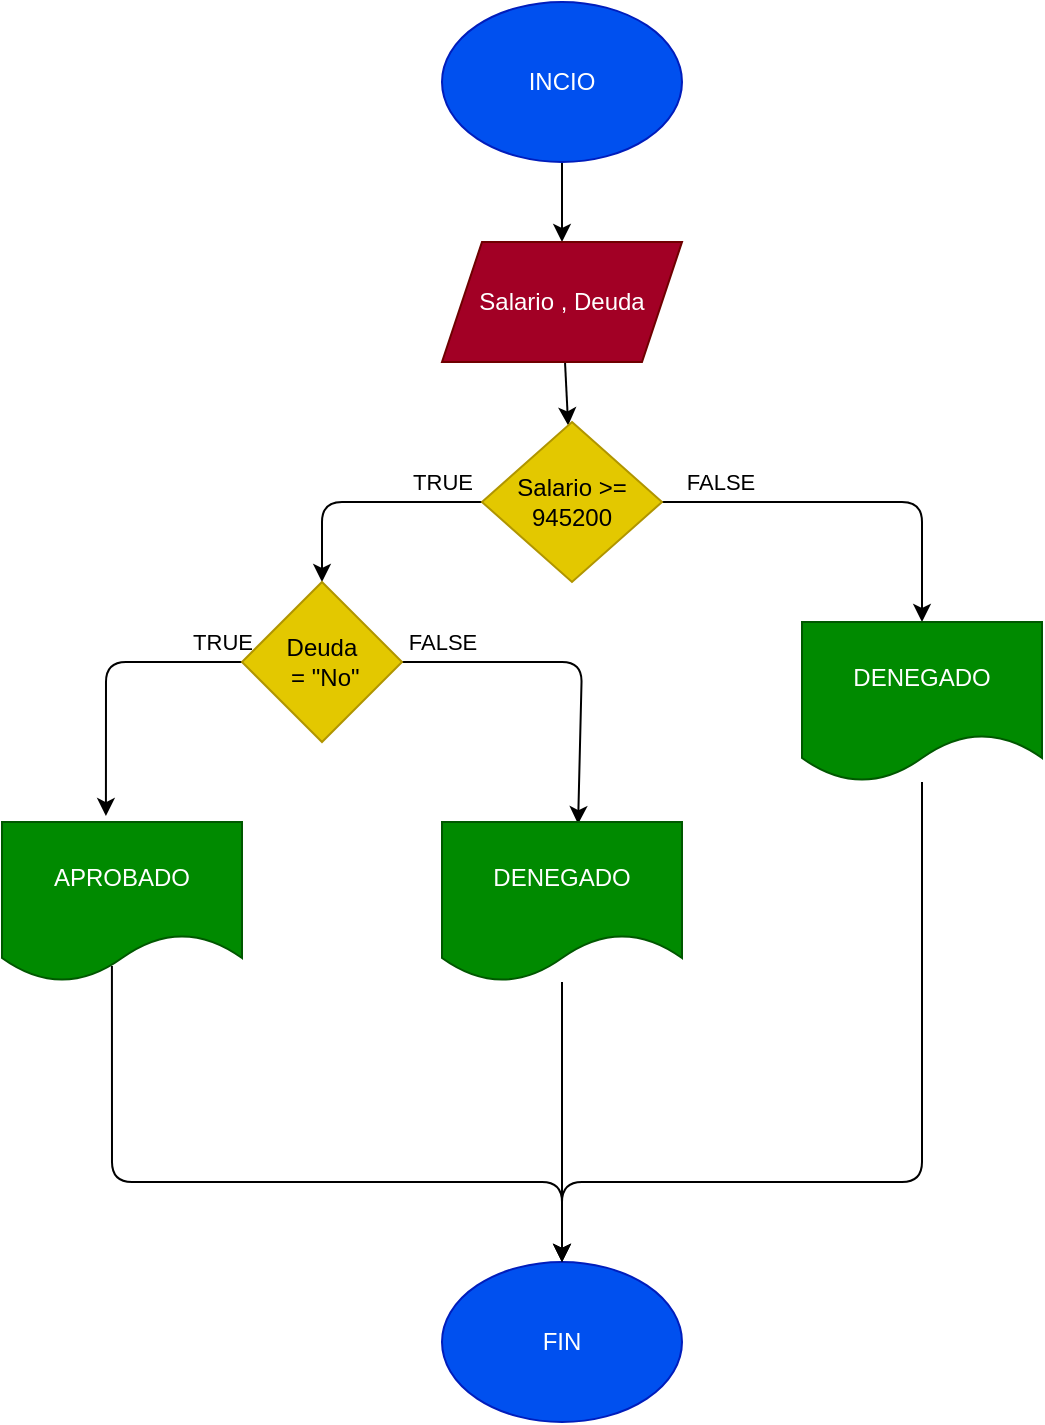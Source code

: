 <mxfile>
    <diagram id="sbjisDclg9KhDGxIQ7yF" name="Página-1">
        <mxGraphModel dx="873" dy="411" grid="1" gridSize="10" guides="1" tooltips="1" connect="1" arrows="1" fold="1" page="1" pageScale="1" pageWidth="827" pageHeight="1169" math="0" shadow="0">
            <root>
                <mxCell id="0"/>
                <mxCell id="1" parent="0"/>
                <mxCell id="4" value="" style="edgeStyle=none;html=1;" edge="1" parent="1" source="2" target="3">
                    <mxGeometry relative="1" as="geometry"/>
                </mxCell>
                <mxCell id="2" value="INCIO" style="ellipse;whiteSpace=wrap;html=1;fillColor=#0050ef;fontColor=#ffffff;strokeColor=#001DBC;" vertex="1" parent="1">
                    <mxGeometry x="390" y="20" width="120" height="80" as="geometry"/>
                </mxCell>
                <mxCell id="6" value="" style="edgeStyle=none;html=1;" edge="1" parent="1" source="3" target="5">
                    <mxGeometry relative="1" as="geometry"/>
                </mxCell>
                <mxCell id="3" value="Salario , Deuda" style="shape=parallelogram;perimeter=parallelogramPerimeter;whiteSpace=wrap;html=1;fixedSize=1;fillColor=#a20025;fontColor=#ffffff;strokeColor=#6F0000;" vertex="1" parent="1">
                    <mxGeometry x="390" y="140" width="120" height="60" as="geometry"/>
                </mxCell>
                <mxCell id="11" value="TRUE" style="edgeStyle=none;html=1;entryX=0.5;entryY=0;entryDx=0;entryDy=0;" edge="1" parent="1" source="5" target="9">
                    <mxGeometry x="-0.667" y="-10" relative="1" as="geometry">
                        <Array as="points">
                            <mxPoint x="330" y="270"/>
                        </Array>
                        <mxPoint as="offset"/>
                    </mxGeometry>
                </mxCell>
                <mxCell id="15" value="FALSE" style="edgeStyle=none;html=1;entryX=0.5;entryY=0;entryDx=0;entryDy=0;" edge="1" parent="1" source="5" target="13">
                    <mxGeometry x="-0.7" y="10" relative="1" as="geometry">
                        <Array as="points">
                            <mxPoint x="630" y="270"/>
                        </Array>
                        <mxPoint as="offset"/>
                    </mxGeometry>
                </mxCell>
                <mxCell id="5" value="Salario &amp;gt;=&lt;br&gt;945200" style="rhombus;whiteSpace=wrap;html=1;fillColor=#e3c800;fontColor=#000000;strokeColor=#B09500;" vertex="1" parent="1">
                    <mxGeometry x="410" y="230" width="90" height="80" as="geometry"/>
                </mxCell>
                <mxCell id="7" value="FIN" style="ellipse;whiteSpace=wrap;html=1;fillColor=#0050ef;fontColor=#ffffff;strokeColor=#001DBC;" vertex="1" parent="1">
                    <mxGeometry x="390" y="650" width="120" height="80" as="geometry"/>
                </mxCell>
                <mxCell id="16" value="FALSE" style="edgeStyle=none;html=1;entryX=0.567;entryY=0.013;entryDx=0;entryDy=0;entryPerimeter=0;" edge="1" parent="1" source="9" target="14">
                    <mxGeometry x="-0.766" y="10" relative="1" as="geometry">
                        <Array as="points">
                            <mxPoint x="460" y="350"/>
                        </Array>
                        <mxPoint as="offset"/>
                    </mxGeometry>
                </mxCell>
                <mxCell id="20" value="TRUE" style="edgeStyle=none;html=1;entryX=0.433;entryY=-0.037;entryDx=0;entryDy=0;entryPerimeter=0;" edge="1" parent="1" source="9" target="19">
                    <mxGeometry x="-0.862" y="-10" relative="1" as="geometry">
                        <Array as="points">
                            <mxPoint x="222" y="350"/>
                        </Array>
                        <mxPoint as="offset"/>
                    </mxGeometry>
                </mxCell>
                <mxCell id="9" value="Deuda&lt;br&gt;&amp;nbsp;= &quot;No&quot;" style="rhombus;whiteSpace=wrap;html=1;fillColor=#e3c800;fontColor=#000000;strokeColor=#B09500;" vertex="1" parent="1">
                    <mxGeometry x="290" y="310" width="80" height="80" as="geometry"/>
                </mxCell>
                <mxCell id="18" style="edgeStyle=none;html=1;entryX=0.5;entryY=0;entryDx=0;entryDy=0;" edge="1" parent="1" source="13" target="7">
                    <mxGeometry relative="1" as="geometry">
                        <Array as="points">
                            <mxPoint x="630" y="610"/>
                            <mxPoint x="450" y="610"/>
                        </Array>
                    </mxGeometry>
                </mxCell>
                <mxCell id="13" value="DENEGADO" style="shape=document;whiteSpace=wrap;html=1;boundedLbl=1;fillColor=#008a00;fontColor=#ffffff;strokeColor=#005700;" vertex="1" parent="1">
                    <mxGeometry x="570" y="330" width="120" height="80" as="geometry"/>
                </mxCell>
                <mxCell id="17" style="edgeStyle=none;html=1;" edge="1" parent="1" source="14" target="7">
                    <mxGeometry relative="1" as="geometry"/>
                </mxCell>
                <mxCell id="14" value="DENEGADO" style="shape=document;whiteSpace=wrap;html=1;boundedLbl=1;fillColor=#008a00;fontColor=#ffffff;strokeColor=#005700;" vertex="1" parent="1">
                    <mxGeometry x="390" y="430" width="120" height="80" as="geometry"/>
                </mxCell>
                <mxCell id="21" style="edgeStyle=none;html=1;exitX=0.458;exitY=0.9;exitDx=0;exitDy=0;exitPerimeter=0;" edge="1" parent="1" source="19">
                    <mxGeometry relative="1" as="geometry">
                        <mxPoint x="450" y="650" as="targetPoint"/>
                        <Array as="points">
                            <mxPoint x="225" y="610"/>
                            <mxPoint x="450" y="610"/>
                        </Array>
                    </mxGeometry>
                </mxCell>
                <mxCell id="19" value="APROBADO" style="shape=document;whiteSpace=wrap;html=1;boundedLbl=1;fillColor=#008a00;fontColor=#ffffff;strokeColor=#005700;" vertex="1" parent="1">
                    <mxGeometry x="170" y="430" width="120" height="80" as="geometry"/>
                </mxCell>
            </root>
        </mxGraphModel>
    </diagram>
</mxfile>